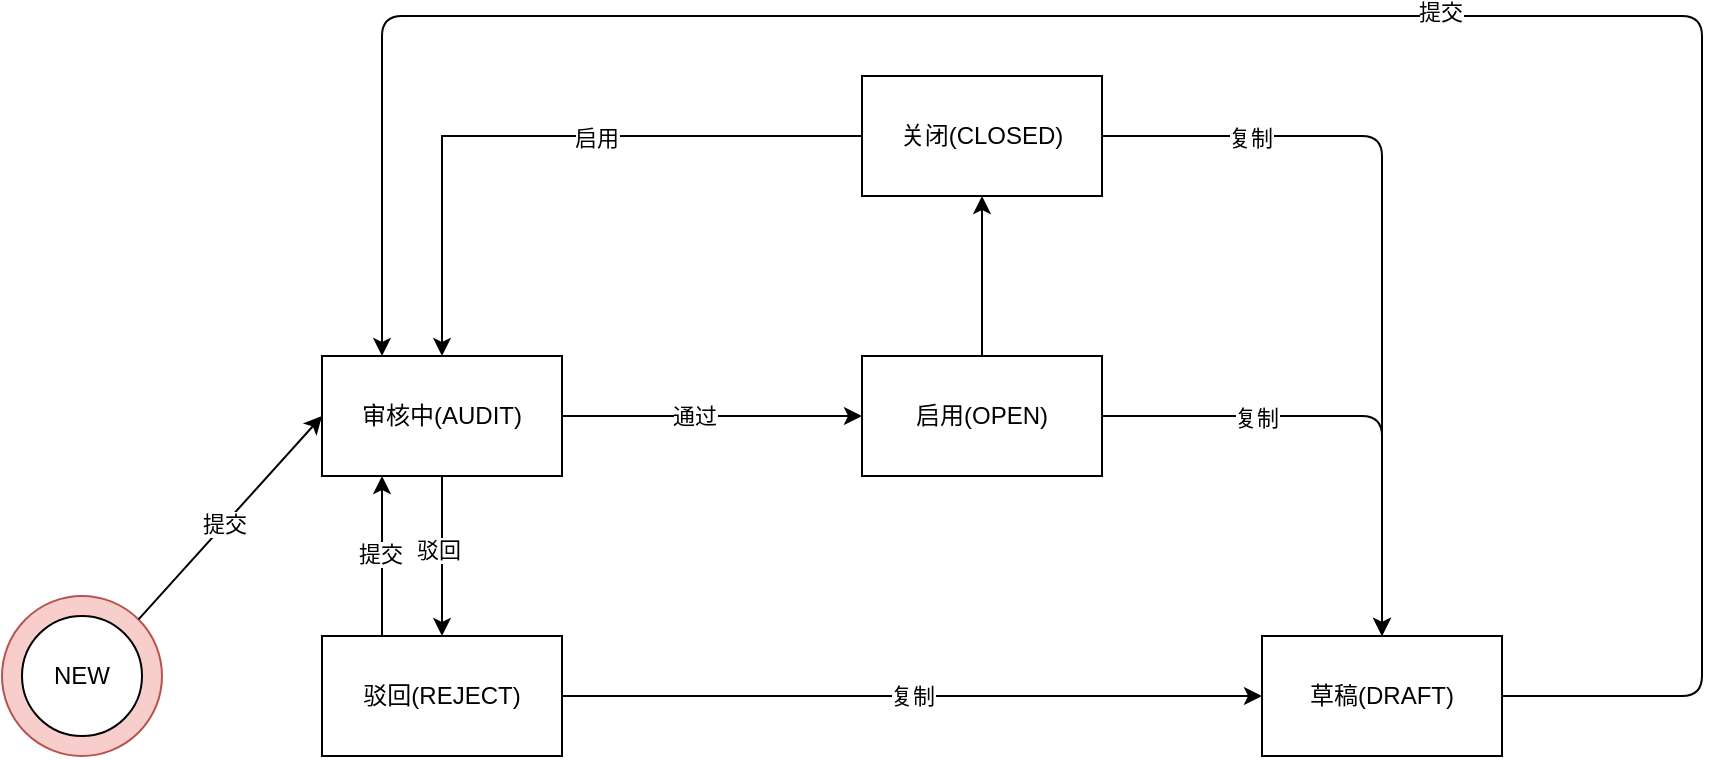 <mxfile version="14.7.6" type="github">
  <diagram id="vfEOmMZnNsdn0EZIL1-n" name="Page-1">
    <mxGraphModel dx="1255" dy="843" grid="1" gridSize="10" guides="1" tooltips="1" connect="1" arrows="1" fold="1" page="1" pageScale="1" pageWidth="827" pageHeight="1169" math="0" shadow="0">
      <root>
        <mxCell id="0" />
        <mxCell id="1" parent="0" />
        <mxCell id="sH6kSY0vk7keuKdLFY7o-3" value="" style="group" parent="1" vertex="1" connectable="0">
          <mxGeometry x="120" y="340" width="80" height="80" as="geometry" />
        </mxCell>
        <mxCell id="sH6kSY0vk7keuKdLFY7o-1" value="" style="ellipse;whiteSpace=wrap;html=1;aspect=fixed;fillColor=#f8cecc;strokeColor=#b85450;" parent="sH6kSY0vk7keuKdLFY7o-3" vertex="1">
          <mxGeometry width="80" height="80" as="geometry" />
        </mxCell>
        <mxCell id="sH6kSY0vk7keuKdLFY7o-2" value="NEW" style="ellipse;whiteSpace=wrap;html=1;aspect=fixed;" parent="sH6kSY0vk7keuKdLFY7o-3" vertex="1">
          <mxGeometry x="10" y="10" width="60" height="60" as="geometry" />
        </mxCell>
        <mxCell id="sH6kSY0vk7keuKdLFY7o-8" value="" style="edgeStyle=orthogonalEdgeStyle;rounded=0;orthogonalLoop=1;jettySize=auto;html=1;" parent="1" source="sH6kSY0vk7keuKdLFY7o-4" target="sH6kSY0vk7keuKdLFY7o-7" edge="1">
          <mxGeometry relative="1" as="geometry" />
        </mxCell>
        <mxCell id="sH6kSY0vk7keuKdLFY7o-12" value="通过" style="edgeLabel;html=1;align=center;verticalAlign=middle;resizable=0;points=[];" parent="sH6kSY0vk7keuKdLFY7o-8" vertex="1" connectable="0">
          <mxGeometry x="-0.125" relative="1" as="geometry">
            <mxPoint as="offset" />
          </mxGeometry>
        </mxCell>
        <mxCell id="sH6kSY0vk7keuKdLFY7o-10" value="" style="edgeStyle=orthogonalEdgeStyle;rounded=0;orthogonalLoop=1;jettySize=auto;html=1;" parent="1" source="sH6kSY0vk7keuKdLFY7o-4" target="sH6kSY0vk7keuKdLFY7o-9" edge="1">
          <mxGeometry relative="1" as="geometry" />
        </mxCell>
        <mxCell id="sH6kSY0vk7keuKdLFY7o-11" value="驳回" style="edgeLabel;html=1;align=center;verticalAlign=middle;resizable=0;points=[];" parent="sH6kSY0vk7keuKdLFY7o-10" vertex="1" connectable="0">
          <mxGeometry x="-0.075" y="-2" relative="1" as="geometry">
            <mxPoint as="offset" />
          </mxGeometry>
        </mxCell>
        <mxCell id="sH6kSY0vk7keuKdLFY7o-4" value="审核中(AUDIT)" style="rounded=0;whiteSpace=wrap;html=1;" parent="1" vertex="1">
          <mxGeometry x="280" y="220" width="120" height="60" as="geometry" />
        </mxCell>
        <mxCell id="sH6kSY0vk7keuKdLFY7o-5" value="" style="endArrow=classic;html=1;exitX=1;exitY=0;exitDx=0;exitDy=0;entryX=0;entryY=0.5;entryDx=0;entryDy=0;" parent="1" source="sH6kSY0vk7keuKdLFY7o-1" target="sH6kSY0vk7keuKdLFY7o-4" edge="1">
          <mxGeometry width="50" height="50" relative="1" as="geometry">
            <mxPoint x="130" y="300" as="sourcePoint" />
            <mxPoint x="180" y="250" as="targetPoint" />
          </mxGeometry>
        </mxCell>
        <mxCell id="sH6kSY0vk7keuKdLFY7o-6" value="提交" style="edgeLabel;html=1;align=center;verticalAlign=middle;resizable=0;points=[];" parent="sH6kSY0vk7keuKdLFY7o-5" vertex="1" connectable="0">
          <mxGeometry x="-0.065" relative="1" as="geometry">
            <mxPoint as="offset" />
          </mxGeometry>
        </mxCell>
        <mxCell id="sH6kSY0vk7keuKdLFY7o-14" value="" style="edgeStyle=orthogonalEdgeStyle;rounded=0;orthogonalLoop=1;jettySize=auto;html=1;" parent="1" source="sH6kSY0vk7keuKdLFY7o-7" target="sH6kSY0vk7keuKdLFY7o-13" edge="1">
          <mxGeometry relative="1" as="geometry" />
        </mxCell>
        <mxCell id="sH6kSY0vk7keuKdLFY7o-7" value="启用(OPEN)" style="rounded=0;whiteSpace=wrap;html=1;" parent="1" vertex="1">
          <mxGeometry x="550" y="220" width="120" height="60" as="geometry" />
        </mxCell>
        <mxCell id="Uh-MXGHqC2UEaWebHYmq-2" value="" style="edgeStyle=orthogonalEdgeStyle;rounded=0;orthogonalLoop=1;jettySize=auto;html=1;" edge="1" parent="1" source="sH6kSY0vk7keuKdLFY7o-9" target="Uh-MXGHqC2UEaWebHYmq-1">
          <mxGeometry relative="1" as="geometry" />
        </mxCell>
        <mxCell id="Uh-MXGHqC2UEaWebHYmq-5" value="复制" style="edgeLabel;html=1;align=center;verticalAlign=middle;resizable=0;points=[];" vertex="1" connectable="0" parent="Uh-MXGHqC2UEaWebHYmq-2">
          <mxGeometry relative="1" as="geometry">
            <mxPoint as="offset" />
          </mxGeometry>
        </mxCell>
        <mxCell id="sH6kSY0vk7keuKdLFY7o-9" value="驳回(REJECT)" style="rounded=0;whiteSpace=wrap;html=1;" parent="1" vertex="1">
          <mxGeometry x="280" y="360" width="120" height="60" as="geometry" />
        </mxCell>
        <mxCell id="sH6kSY0vk7keuKdLFY7o-18" value="" style="edgeStyle=orthogonalEdgeStyle;rounded=0;orthogonalLoop=1;jettySize=auto;html=1;entryX=0.5;entryY=0;entryDx=0;entryDy=0;" parent="1" source="sH6kSY0vk7keuKdLFY7o-13" target="sH6kSY0vk7keuKdLFY7o-4" edge="1">
          <mxGeometry relative="1" as="geometry">
            <mxPoint x="470" y="110" as="targetPoint" />
          </mxGeometry>
        </mxCell>
        <mxCell id="sH6kSY0vk7keuKdLFY7o-19" value="启用" style="edgeLabel;html=1;align=center;verticalAlign=middle;resizable=0;points=[];" parent="sH6kSY0vk7keuKdLFY7o-18" vertex="1" connectable="0">
          <mxGeometry x="-0.169" y="1" relative="1" as="geometry">
            <mxPoint as="offset" />
          </mxGeometry>
        </mxCell>
        <mxCell id="sH6kSY0vk7keuKdLFY7o-13" value="关闭(CLOSED)" style="rounded=0;whiteSpace=wrap;html=1;" parent="1" vertex="1">
          <mxGeometry x="550" y="80" width="120" height="60" as="geometry" />
        </mxCell>
        <mxCell id="sH6kSY0vk7keuKdLFY7o-15" value="" style="endArrow=classic;html=1;entryX=0.25;entryY=1;entryDx=0;entryDy=0;exitX=0.25;exitY=0;exitDx=0;exitDy=0;" parent="1" source="sH6kSY0vk7keuKdLFY7o-9" target="sH6kSY0vk7keuKdLFY7o-4" edge="1">
          <mxGeometry width="50" height="50" relative="1" as="geometry">
            <mxPoint x="190" y="490" as="sourcePoint" />
            <mxPoint x="240" y="440" as="targetPoint" />
          </mxGeometry>
        </mxCell>
        <mxCell id="sH6kSY0vk7keuKdLFY7o-16" value="提交" style="edgeLabel;html=1;align=center;verticalAlign=middle;resizable=0;points=[];" parent="sH6kSY0vk7keuKdLFY7o-15" vertex="1" connectable="0">
          <mxGeometry x="0.025" y="1" relative="1" as="geometry">
            <mxPoint as="offset" />
          </mxGeometry>
        </mxCell>
        <mxCell id="Uh-MXGHqC2UEaWebHYmq-1" value="草稿(DRAFT)" style="rounded=0;whiteSpace=wrap;html=1;" vertex="1" parent="1">
          <mxGeometry x="750" y="360" width="120" height="60" as="geometry" />
        </mxCell>
        <mxCell id="Uh-MXGHqC2UEaWebHYmq-3" value="" style="endArrow=classic;html=1;exitX=1;exitY=0.5;exitDx=0;exitDy=0;entryX=0.5;entryY=0;entryDx=0;entryDy=0;" edge="1" parent="1" source="sH6kSY0vk7keuKdLFY7o-7" target="Uh-MXGHqC2UEaWebHYmq-1">
          <mxGeometry width="50" height="50" relative="1" as="geometry">
            <mxPoint x="730" y="310" as="sourcePoint" />
            <mxPoint x="780" y="260" as="targetPoint" />
            <Array as="points">
              <mxPoint x="810" y="250" />
            </Array>
          </mxGeometry>
        </mxCell>
        <mxCell id="Uh-MXGHqC2UEaWebHYmq-6" value="复制" style="edgeLabel;html=1;align=center;verticalAlign=middle;resizable=0;points=[];" vertex="1" connectable="0" parent="Uh-MXGHqC2UEaWebHYmq-3">
          <mxGeometry x="-0.384" y="-1" relative="1" as="geometry">
            <mxPoint as="offset" />
          </mxGeometry>
        </mxCell>
        <mxCell id="Uh-MXGHqC2UEaWebHYmq-4" value="" style="endArrow=classic;html=1;exitX=1;exitY=0.5;exitDx=0;exitDy=0;" edge="1" parent="1" source="sH6kSY0vk7keuKdLFY7o-13">
          <mxGeometry width="50" height="50" relative="1" as="geometry">
            <mxPoint x="687" y="110" as="sourcePoint" />
            <mxPoint x="810" y="360" as="targetPoint" />
            <Array as="points">
              <mxPoint x="810" y="110" />
            </Array>
          </mxGeometry>
        </mxCell>
        <mxCell id="Uh-MXGHqC2UEaWebHYmq-8" value="复制" style="edgeLabel;html=1;align=center;verticalAlign=middle;resizable=0;points=[];" vertex="1" connectable="0" parent="Uh-MXGHqC2UEaWebHYmq-4">
          <mxGeometry x="-0.621" y="-1" relative="1" as="geometry">
            <mxPoint as="offset" />
          </mxGeometry>
        </mxCell>
        <mxCell id="Uh-MXGHqC2UEaWebHYmq-9" value="" style="endArrow=classic;html=1;exitX=1;exitY=0.5;exitDx=0;exitDy=0;entryX=0.25;entryY=0;entryDx=0;entryDy=0;" edge="1" parent="1" source="Uh-MXGHqC2UEaWebHYmq-1" target="sH6kSY0vk7keuKdLFY7o-4">
          <mxGeometry width="50" height="50" relative="1" as="geometry">
            <mxPoint x="920" y="380" as="sourcePoint" />
            <mxPoint x="970" y="330" as="targetPoint" />
            <Array as="points">
              <mxPoint x="970" y="390" />
              <mxPoint x="970" y="50" />
              <mxPoint x="310" y="50" />
            </Array>
          </mxGeometry>
        </mxCell>
        <mxCell id="Uh-MXGHqC2UEaWebHYmq-10" value="提交" style="edgeLabel;html=1;align=center;verticalAlign=middle;resizable=0;points=[];" vertex="1" connectable="0" parent="Uh-MXGHqC2UEaWebHYmq-9">
          <mxGeometry x="-0.101" y="-2" relative="1" as="geometry">
            <mxPoint as="offset" />
          </mxGeometry>
        </mxCell>
      </root>
    </mxGraphModel>
  </diagram>
</mxfile>
